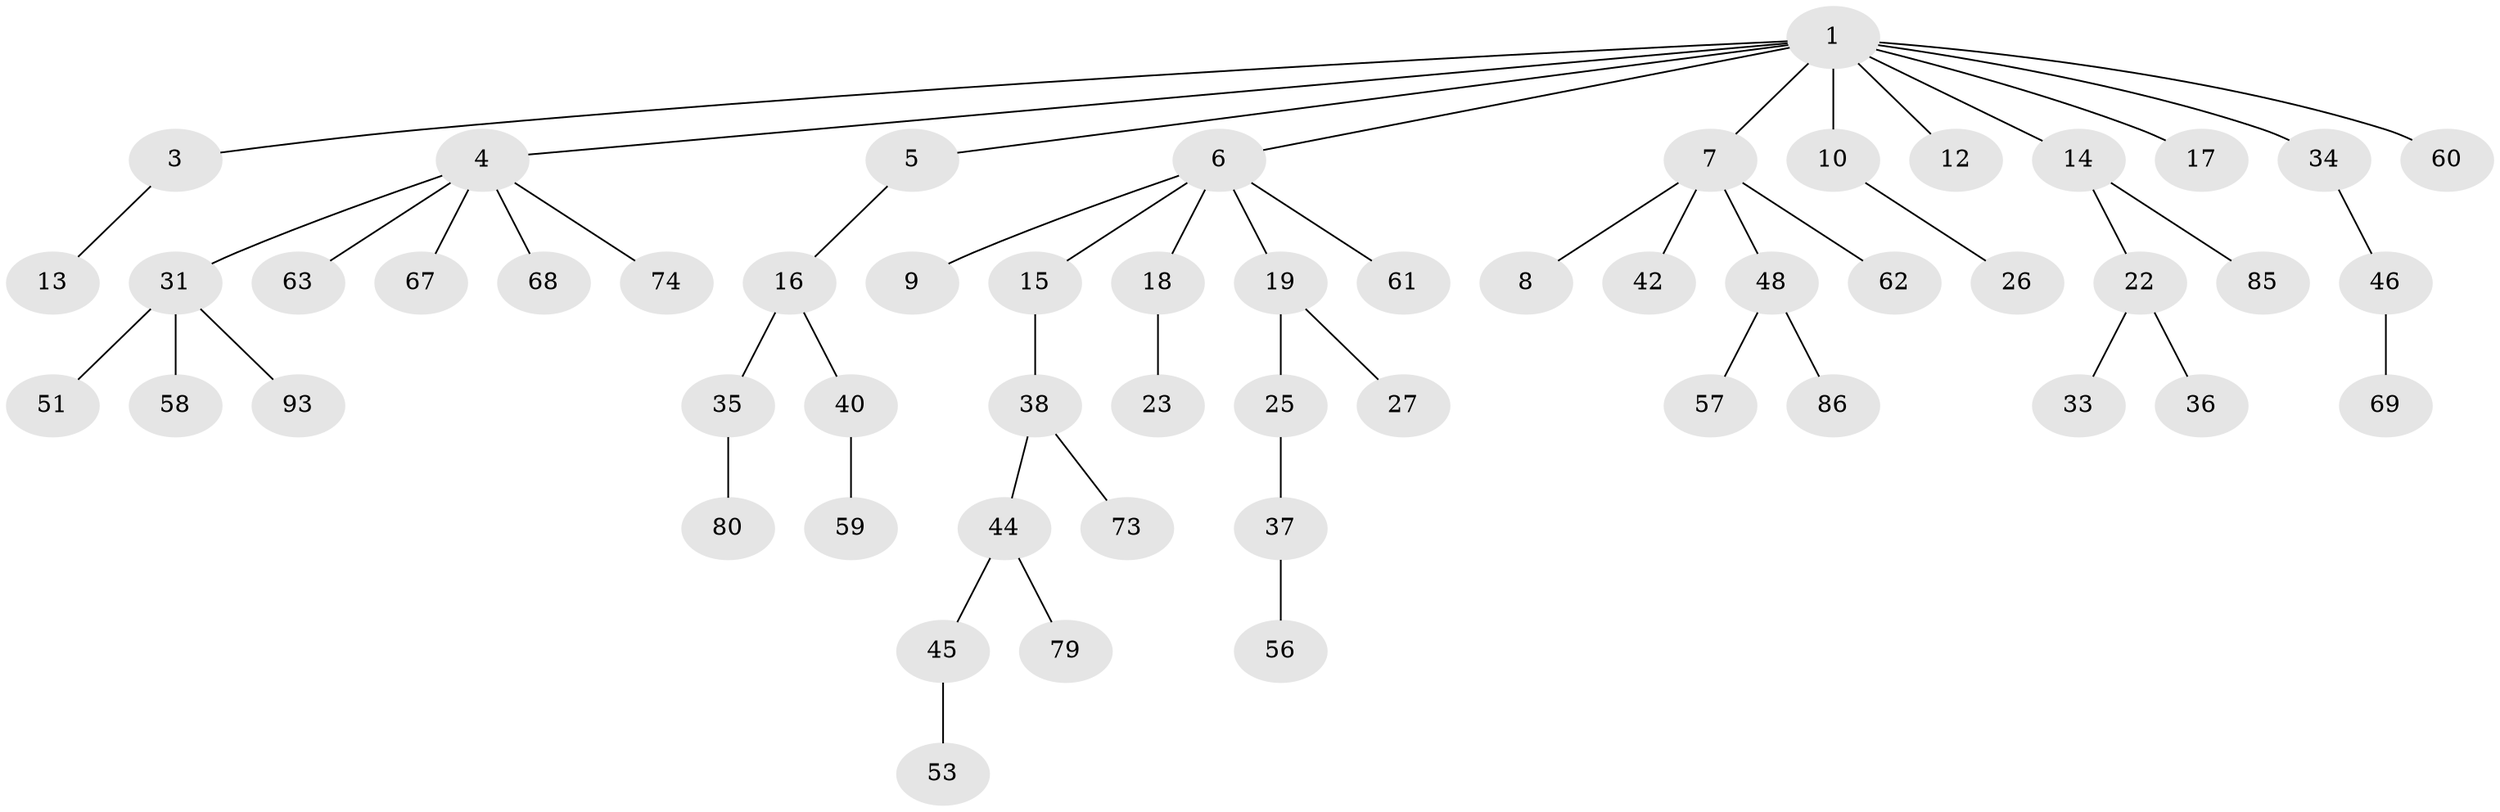 // original degree distribution, {5: 0.03225806451612903, 8: 0.010752688172043012, 2: 0.25806451612903225, 6: 0.021505376344086023, 3: 0.10752688172043011, 1: 0.5053763440860215, 4: 0.06451612903225806}
// Generated by graph-tools (version 1.1) at 2025/19/03/04/25 18:19:13]
// undirected, 55 vertices, 54 edges
graph export_dot {
graph [start="1"]
  node [color=gray90,style=filled];
  1 [super="+2"];
  3;
  4;
  5;
  6;
  7 [super="+28+11"];
  8 [super="+90"];
  9 [super="+70"];
  10 [super="+87+20"];
  12;
  13;
  14;
  15;
  16 [super="+24+30"];
  17 [super="+77"];
  18 [super="+83+91"];
  19 [super="+21+32"];
  22 [super="+81+29"];
  23;
  25;
  26 [super="+55"];
  27 [super="+52"];
  31;
  33 [super="+66"];
  34 [super="+39"];
  35;
  36;
  37 [super="+43+47"];
  38 [super="+41"];
  40 [super="+54"];
  42;
  44;
  45 [super="+71+72"];
  46;
  48;
  51;
  53;
  56;
  57;
  58;
  59;
  60;
  61;
  62 [super="+89+75+84"];
  63;
  67 [super="+78"];
  68;
  69;
  73;
  74;
  79;
  80;
  85;
  86;
  93;
  1 -- 4;
  1 -- 6;
  1 -- 7;
  1 -- 14;
  1 -- 34;
  1 -- 3;
  1 -- 5;
  1 -- 10;
  1 -- 12;
  1 -- 17;
  1 -- 60;
  3 -- 13;
  4 -- 31;
  4 -- 63;
  4 -- 67;
  4 -- 68;
  4 -- 74;
  5 -- 16;
  6 -- 9;
  6 -- 15;
  6 -- 18;
  6 -- 19;
  6 -- 61;
  7 -- 8;
  7 -- 42;
  7 -- 48;
  7 -- 62;
  10 -- 26;
  14 -- 22;
  14 -- 85;
  15 -- 38;
  16 -- 35;
  16 -- 40;
  18 -- 23;
  19 -- 25;
  19 -- 27;
  22 -- 36;
  22 -- 33;
  25 -- 37;
  31 -- 51;
  31 -- 58;
  31 -- 93;
  34 -- 46;
  35 -- 80;
  37 -- 56;
  38 -- 73;
  38 -- 44;
  40 -- 59;
  44 -- 45;
  44 -- 79;
  45 -- 53;
  46 -- 69;
  48 -- 57;
  48 -- 86;
}
